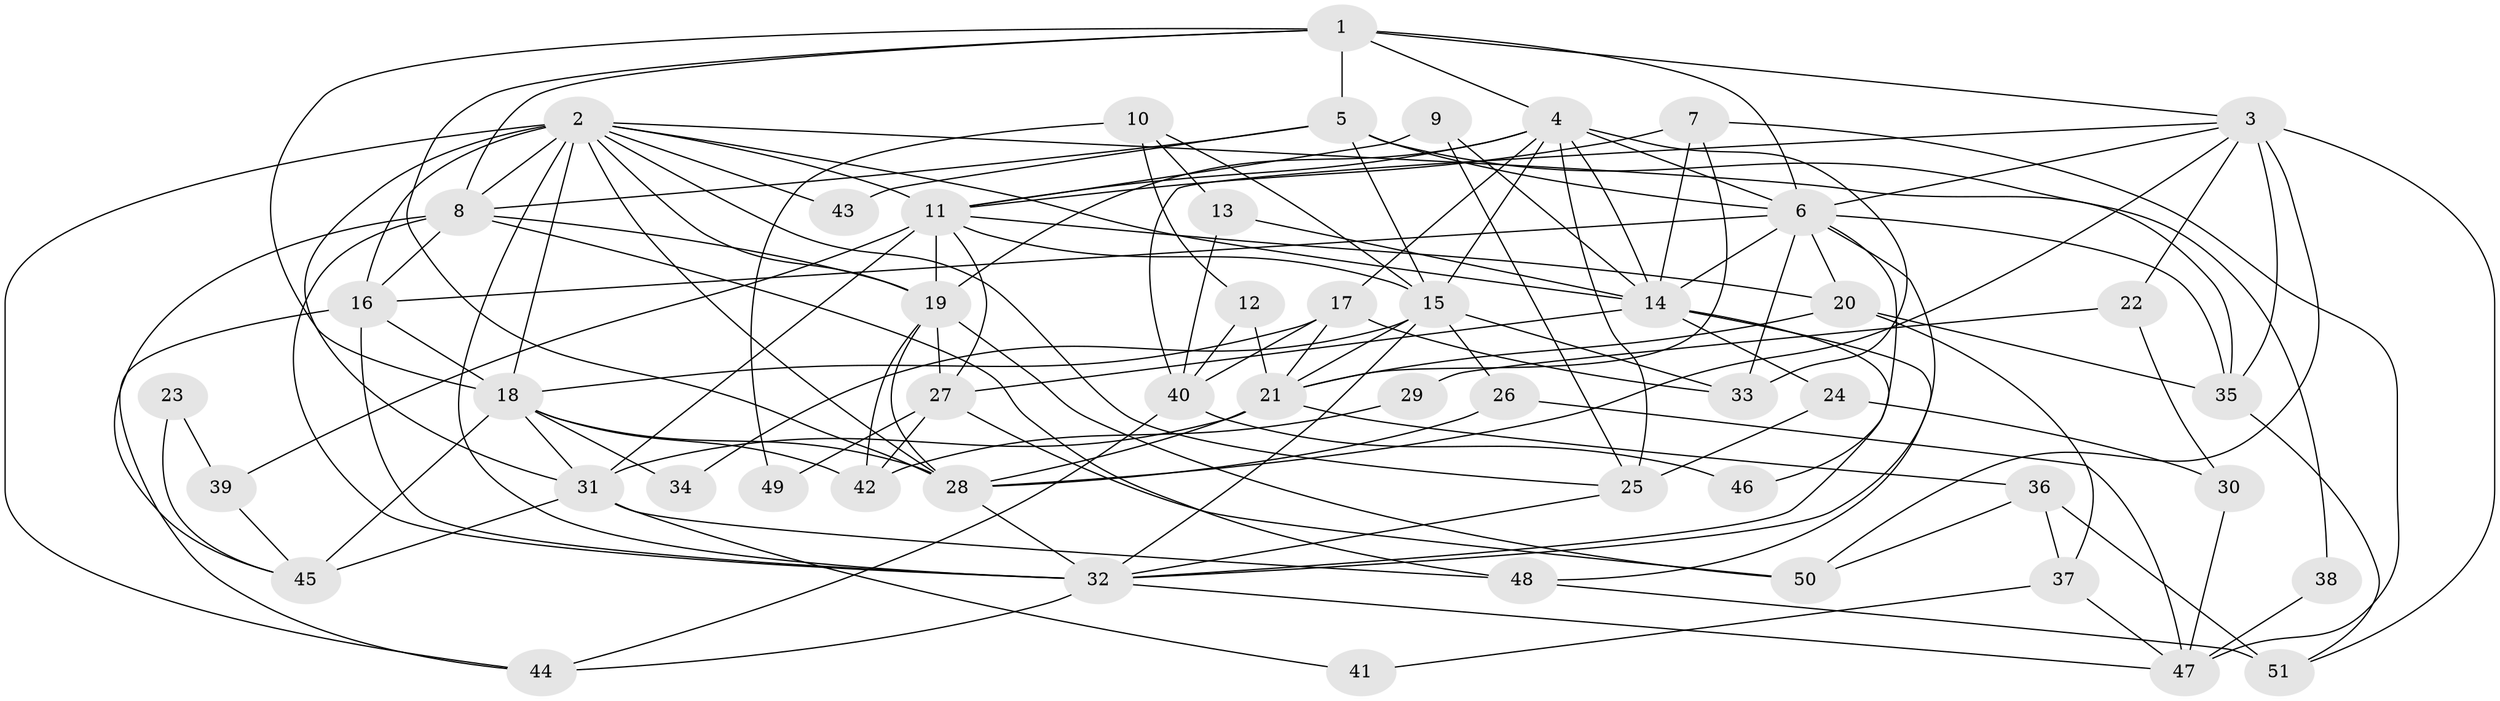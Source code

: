 // original degree distribution, {5: 0.13861386138613863, 3: 0.22772277227722773, 4: 0.31683168316831684, 6: 0.12871287128712872, 2: 0.1485148514851485, 7: 0.0297029702970297, 8: 0.009900990099009901}
// Generated by graph-tools (version 1.1) at 2025/51/03/04/25 22:51:23]
// undirected, 51 vertices, 135 edges
graph export_dot {
  node [color=gray90,style=filled];
  1;
  2;
  3;
  4;
  5;
  6;
  7;
  8;
  9;
  10;
  11;
  12;
  13;
  14;
  15;
  16;
  17;
  18;
  19;
  20;
  21;
  22;
  23;
  24;
  25;
  26;
  27;
  28;
  29;
  30;
  31;
  32;
  33;
  34;
  35;
  36;
  37;
  38;
  39;
  40;
  41;
  42;
  43;
  44;
  45;
  46;
  47;
  48;
  49;
  50;
  51;
  1 -- 3 [weight=1.0];
  1 -- 4 [weight=1.0];
  1 -- 5 [weight=1.0];
  1 -- 6 [weight=1.0];
  1 -- 8 [weight=1.0];
  1 -- 18 [weight=1.0];
  1 -- 28 [weight=1.0];
  2 -- 8 [weight=1.0];
  2 -- 11 [weight=1.0];
  2 -- 14 [weight=1.0];
  2 -- 16 [weight=2.0];
  2 -- 18 [weight=2.0];
  2 -- 19 [weight=1.0];
  2 -- 25 [weight=1.0];
  2 -- 28 [weight=1.0];
  2 -- 31 [weight=1.0];
  2 -- 32 [weight=1.0];
  2 -- 35 [weight=1.0];
  2 -- 43 [weight=1.0];
  2 -- 44 [weight=1.0];
  3 -- 6 [weight=1.0];
  3 -- 22 [weight=1.0];
  3 -- 28 [weight=1.0];
  3 -- 35 [weight=2.0];
  3 -- 40 [weight=1.0];
  3 -- 50 [weight=1.0];
  3 -- 51 [weight=1.0];
  4 -- 6 [weight=1.0];
  4 -- 11 [weight=1.0];
  4 -- 14 [weight=1.0];
  4 -- 15 [weight=1.0];
  4 -- 17 [weight=1.0];
  4 -- 19 [weight=1.0];
  4 -- 25 [weight=2.0];
  4 -- 33 [weight=1.0];
  5 -- 6 [weight=1.0];
  5 -- 8 [weight=1.0];
  5 -- 15 [weight=1.0];
  5 -- 38 [weight=1.0];
  5 -- 43 [weight=1.0];
  6 -- 14 [weight=2.0];
  6 -- 16 [weight=1.0];
  6 -- 20 [weight=1.0];
  6 -- 32 [weight=1.0];
  6 -- 33 [weight=1.0];
  6 -- 35 [weight=1.0];
  6 -- 46 [weight=1.0];
  7 -- 11 [weight=1.0];
  7 -- 14 [weight=1.0];
  7 -- 21 [weight=1.0];
  7 -- 47 [weight=1.0];
  8 -- 16 [weight=1.0];
  8 -- 19 [weight=1.0];
  8 -- 32 [weight=1.0];
  8 -- 45 [weight=1.0];
  8 -- 48 [weight=1.0];
  9 -- 11 [weight=2.0];
  9 -- 14 [weight=1.0];
  9 -- 25 [weight=1.0];
  10 -- 12 [weight=1.0];
  10 -- 13 [weight=1.0];
  10 -- 15 [weight=1.0];
  10 -- 49 [weight=1.0];
  11 -- 15 [weight=1.0];
  11 -- 19 [weight=1.0];
  11 -- 20 [weight=1.0];
  11 -- 27 [weight=1.0];
  11 -- 31 [weight=1.0];
  11 -- 39 [weight=1.0];
  12 -- 21 [weight=1.0];
  12 -- 40 [weight=1.0];
  13 -- 14 [weight=1.0];
  13 -- 40 [weight=1.0];
  14 -- 24 [weight=1.0];
  14 -- 27 [weight=1.0];
  14 -- 32 [weight=1.0];
  14 -- 48 [weight=1.0];
  15 -- 21 [weight=1.0];
  15 -- 26 [weight=1.0];
  15 -- 32 [weight=1.0];
  15 -- 33 [weight=1.0];
  15 -- 34 [weight=1.0];
  16 -- 18 [weight=1.0];
  16 -- 32 [weight=2.0];
  16 -- 44 [weight=1.0];
  17 -- 18 [weight=1.0];
  17 -- 21 [weight=2.0];
  17 -- 33 [weight=1.0];
  17 -- 40 [weight=1.0];
  18 -- 28 [weight=2.0];
  18 -- 31 [weight=1.0];
  18 -- 34 [weight=1.0];
  18 -- 42 [weight=1.0];
  18 -- 45 [weight=2.0];
  19 -- 27 [weight=1.0];
  19 -- 28 [weight=1.0];
  19 -- 42 [weight=1.0];
  19 -- 50 [weight=1.0];
  20 -- 21 [weight=1.0];
  20 -- 35 [weight=1.0];
  20 -- 37 [weight=1.0];
  21 -- 28 [weight=4.0];
  21 -- 31 [weight=1.0];
  21 -- 36 [weight=1.0];
  22 -- 29 [weight=1.0];
  22 -- 30 [weight=1.0];
  23 -- 39 [weight=1.0];
  23 -- 45 [weight=1.0];
  24 -- 25 [weight=1.0];
  24 -- 30 [weight=1.0];
  25 -- 32 [weight=1.0];
  26 -- 28 [weight=1.0];
  26 -- 47 [weight=1.0];
  27 -- 42 [weight=1.0];
  27 -- 49 [weight=1.0];
  27 -- 50 [weight=1.0];
  28 -- 32 [weight=1.0];
  29 -- 42 [weight=1.0];
  30 -- 47 [weight=1.0];
  31 -- 41 [weight=1.0];
  31 -- 45 [weight=1.0];
  31 -- 48 [weight=1.0];
  32 -- 44 [weight=1.0];
  32 -- 47 [weight=1.0];
  35 -- 51 [weight=1.0];
  36 -- 37 [weight=1.0];
  36 -- 50 [weight=1.0];
  36 -- 51 [weight=1.0];
  37 -- 41 [weight=1.0];
  37 -- 47 [weight=1.0];
  38 -- 47 [weight=1.0];
  39 -- 45 [weight=1.0];
  40 -- 44 [weight=1.0];
  40 -- 46 [weight=1.0];
  48 -- 51 [weight=1.0];
}
